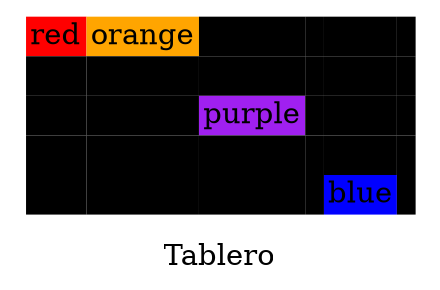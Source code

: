 digraph G {
 node [shape=plaintext];
label="Tablero";
some_node [
label=<
<table border="0" cellborder="0" cellspacing="0" width="100%" height="100%">
<tr>
<td bgcolor="red" width="1" height="1">red</td>
<td bgcolor="orange" width="1" height="1">orange</td>
<td bgcolor=" " width="1" height="1"> </td>
<td bgcolor=" " width="1" height="1"> </td>
<td bgcolor=" " width="1" height="1"> </td>
<td bgcolor=" " width="1" height="1"> </td>
</tr>
<tr>
<td bgcolor=" " width="1" height="1"> </td>
<td bgcolor=" " width="1" height="1"> </td>
<td bgcolor=" " width="1" height="1"> </td>
<td bgcolor=" " width="1" height="1"> </td>
<td bgcolor=" " width="1" height="1"> </td>
<td bgcolor=" " width="1" height="1"> </td>
</tr>
<tr>
<td bgcolor=" " width="1" height="1"> </td>
<td bgcolor=" " width="1" height="1"> </td>
<td bgcolor="purple" width="1" height="1">purple</td>
<td bgcolor=" " width="1" height="1"> </td>
<td bgcolor=" " width="1" height="1"> </td>
<td bgcolor=" " width="1" height="1"> </td>
</tr>
<tr>
<td bgcolor=" " width="1" height="1"> </td>
<td bgcolor=" " width="1" height="1"> </td>
<td bgcolor=" " width="1" height="1"> </td>
<td bgcolor=" " width="1" height="1"> </td>
<td bgcolor=" " width="1" height="1"> </td>
<td bgcolor=" " width="1" height="1"> </td>
</tr>
<tr>
<td bgcolor=" " width="1" height="1"> </td>
<td bgcolor=" " width="1" height="1"> </td>
<td bgcolor=" " width="1" height="1"> </td>
<td bgcolor=" " width="1" height="1"> </td>
<td bgcolor="blue" width="1" height="1">blue</td>
<td bgcolor=" " width="1" height="1"> </td>
</tr>
</table>>
];
}